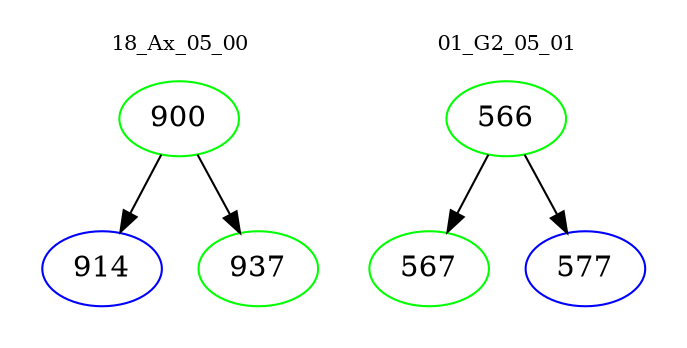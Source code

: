 digraph{
subgraph cluster_0 {
color = white
label = "18_Ax_05_00";
fontsize=10;
T0_900 [label="900", color="green"]
T0_900 -> T0_914 [color="black"]
T0_914 [label="914", color="blue"]
T0_900 -> T0_937 [color="black"]
T0_937 [label="937", color="green"]
}
subgraph cluster_1 {
color = white
label = "01_G2_05_01";
fontsize=10;
T1_566 [label="566", color="green"]
T1_566 -> T1_567 [color="black"]
T1_567 [label="567", color="green"]
T1_566 -> T1_577 [color="black"]
T1_577 [label="577", color="blue"]
}
}
